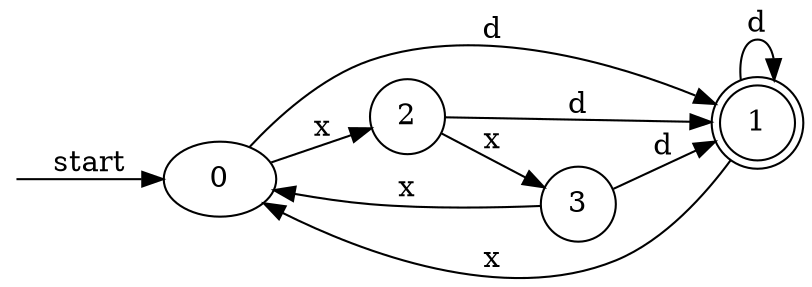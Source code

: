 digraph dfa {
    rankdir = LR;
    __start [style = invis, shape = point];
    __start -> "0" [ label = "start" ];
    node [shape = doublecircle]; "1"
    node [shape = circle];
    "2" -> "3" [ label = "x" ];
    "2" -> "1" [ label = "d" ];
    "1" -> "0" [ label = "x" ];
    "1" -> "1" [ label = "d" ];
    "0" -> "2" [ label = "x" ];
    "0" -> "1" [ label = "d" ];
    "3" -> "0" [ label = "x" ];
    "3" -> "1" [ label = "d" ];
}
